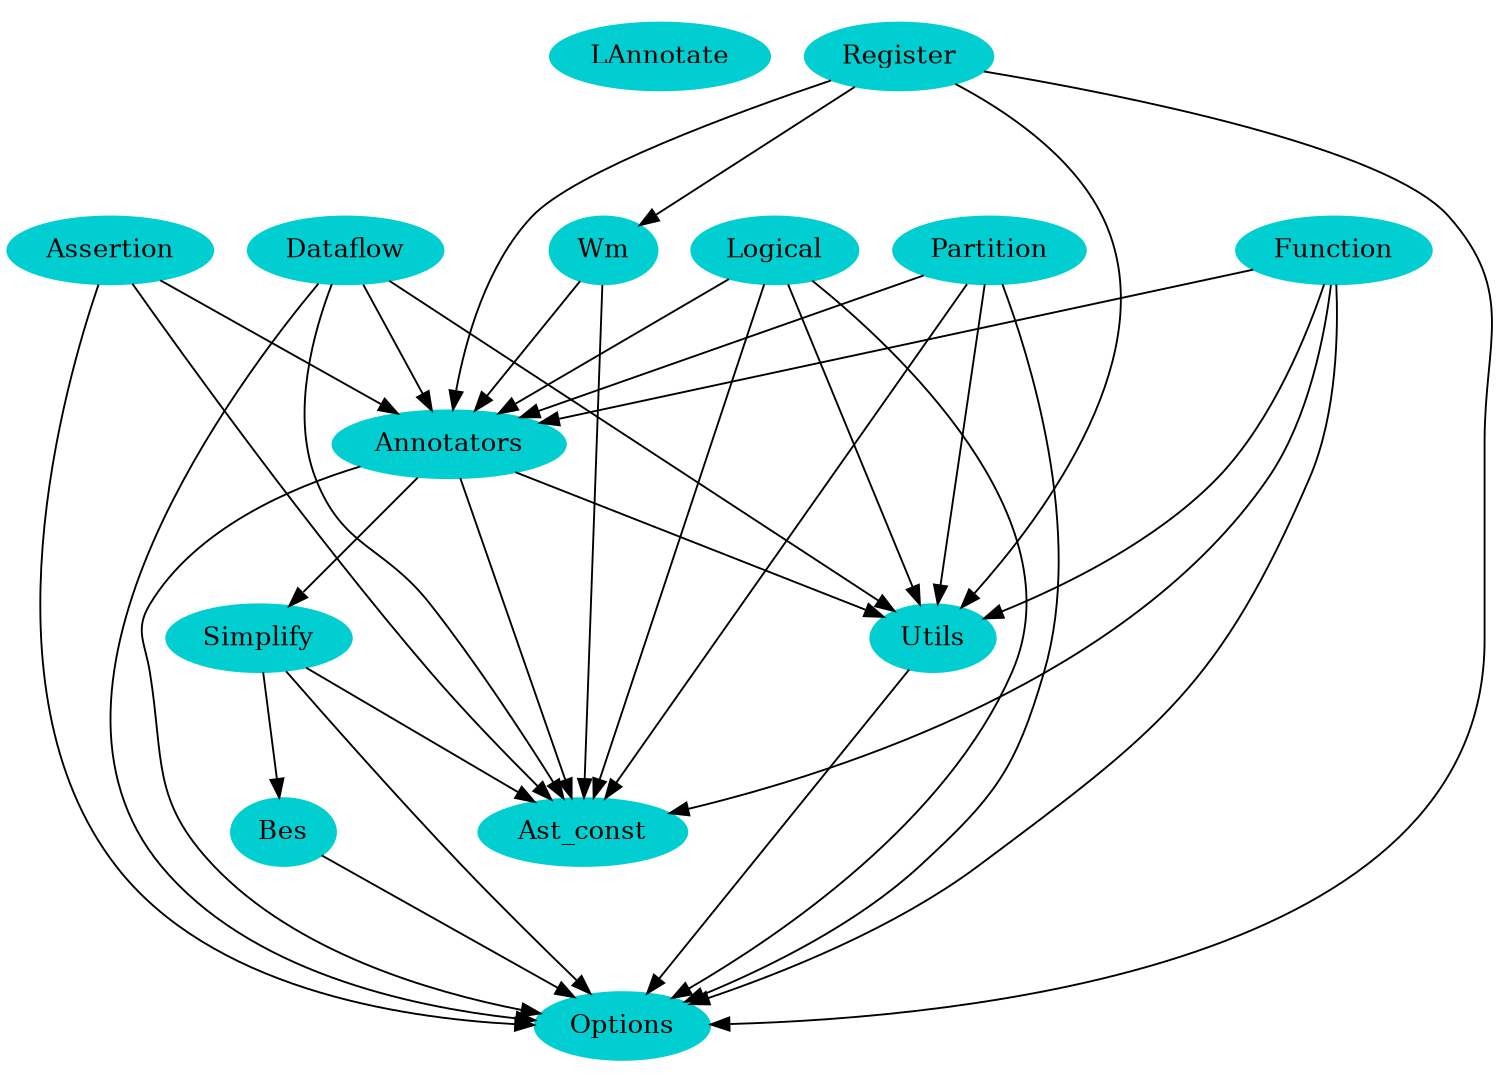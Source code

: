 digraph "Plugin architecture ()" { node [href="\N.html"];
  size="10,7.5";
  ratio="fill";
  
  fontsize="12pt";
  rankdir = TB ;
"LAnnotate" [style=filled, color=darkturquoise];
"Options" [style=filled, color=darkturquoise];
"Utils" [style=filled, color=darkturquoise];
"Utils" -> "Options";
"Ast_const" [style=filled, color=darkturquoise];
"Bes" [style=filled, color=darkturquoise];
"Bes" -> "Options";
"Simplify" [style=filled, color=darkturquoise];
"Simplify" -> "Ast_const";
"Simplify" -> "Bes";
"Simplify" -> "Options";
"Annotators" [style=filled, color=darkturquoise];
"Annotators" -> "Ast_const";
"Annotators" -> "Options";
"Annotators" -> "Simplify";
"Annotators" -> "Utils";
"Wm" [style=filled, color=darkturquoise];
"Wm" -> "Ast_const";
"Wm" -> "Annotators";
"Logical" [style=filled, color=darkturquoise];
"Logical" -> "Utils";
"Logical" -> "Options";
"Logical" -> "Ast_const";
"Logical" -> "Annotators";
"Partition" [style=filled, color=darkturquoise];
"Partition" -> "Ast_const";
"Partition" -> "Options";
"Partition" -> "Utils";
"Partition" -> "Annotators";
"Dataflow" [style=filled, color=darkturquoise];
"Dataflow" -> "Utils";
"Dataflow" -> "Options";
"Dataflow" -> "Ast_const";
"Dataflow" -> "Annotators";
"Function" [style=filled, color=darkturquoise];
"Function" -> "Utils";
"Function" -> "Options";
"Function" -> "Ast_const";
"Function" -> "Annotators";
"Assertion" [style=filled, color=darkturquoise];
"Assertion" -> "Options";
"Assertion" -> "Ast_const";
"Assertion" -> "Annotators";
"Register" [style=filled, color=darkturquoise];
"Register" -> "Wm";
"Register" -> "Utils";
"Register" -> "Options";
"Register" -> "Annotators";
}
